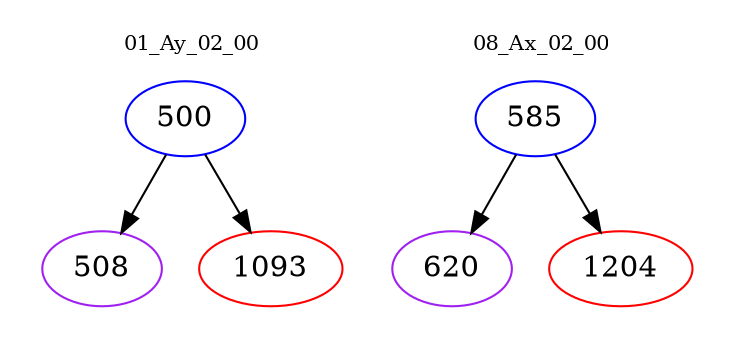 digraph{
subgraph cluster_0 {
color = white
label = "01_Ay_02_00";
fontsize=10;
T0_500 [label="500", color="blue"]
T0_500 -> T0_508 [color="black"]
T0_508 [label="508", color="purple"]
T0_500 -> T0_1093 [color="black"]
T0_1093 [label="1093", color="red"]
}
subgraph cluster_1 {
color = white
label = "08_Ax_02_00";
fontsize=10;
T1_585 [label="585", color="blue"]
T1_585 -> T1_620 [color="black"]
T1_620 [label="620", color="purple"]
T1_585 -> T1_1204 [color="black"]
T1_1204 [label="1204", color="red"]
}
}
